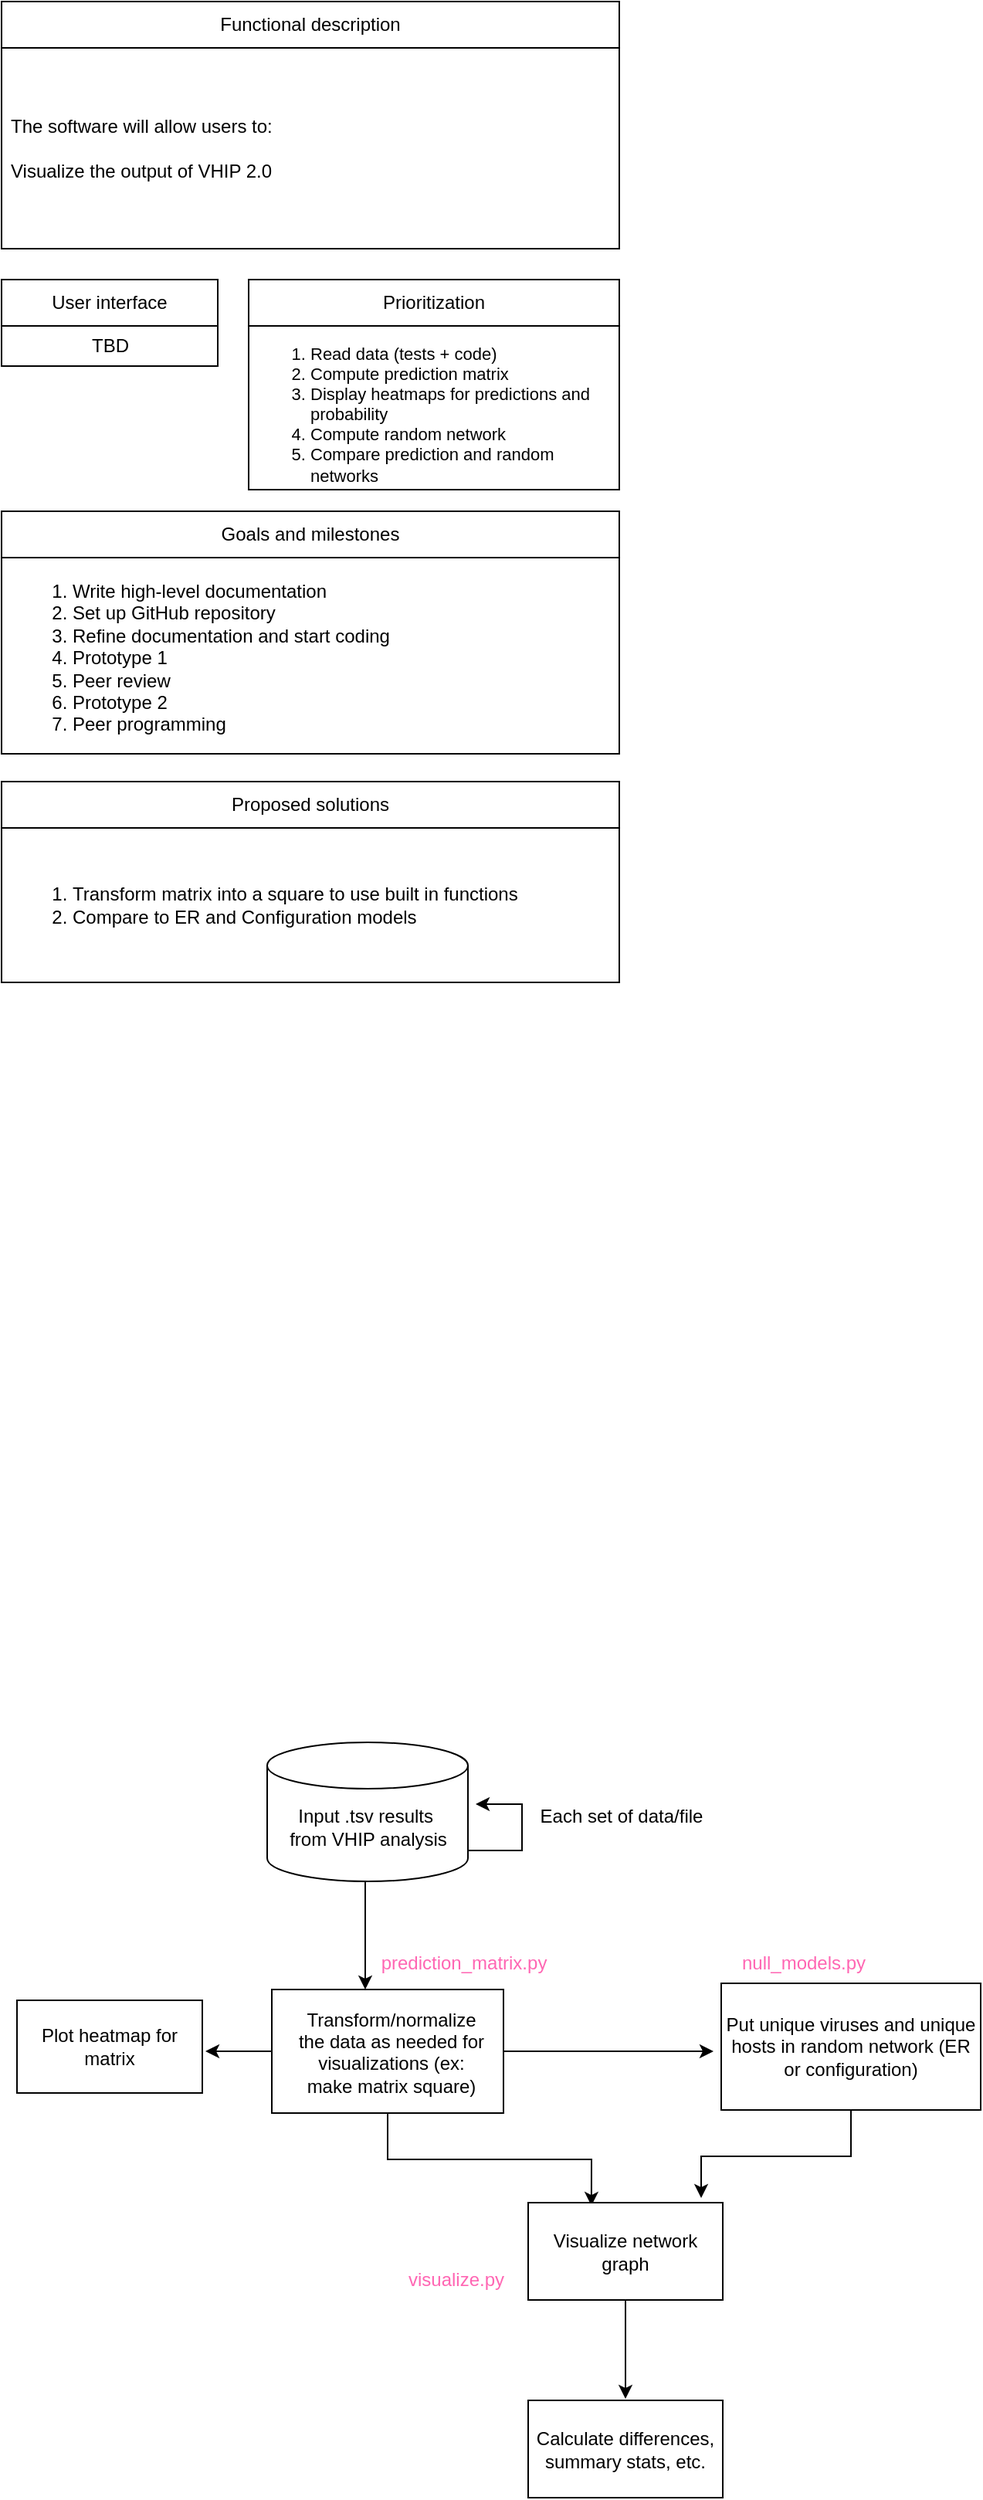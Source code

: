 <mxfile version="26.0.11">
  <diagram id="O2lLaXcDYw8-c7CT4XEb" name="Page-1">
    <mxGraphModel dx="1093" dy="666" grid="0" gridSize="10" guides="1" tooltips="1" connect="1" arrows="1" fold="1" page="1" pageScale="1" pageWidth="850" pageHeight="1100" math="0" shadow="0">
      <root>
        <mxCell id="0" />
        <mxCell id="1" parent="0" />
        <mxCell id="mqBgJv5TYNKRoa8S5Hf6-3" value="Functional description" style="swimlane;fontStyle=0;childLayout=stackLayout;horizontal=1;startSize=30;horizontalStack=0;resizeParent=1;resizeParentMax=0;resizeLast=0;collapsible=1;marginBottom=0;whiteSpace=wrap;html=1;" parent="1" vertex="1">
          <mxGeometry x="60" y="40" width="400" height="160" as="geometry" />
        </mxCell>
        <mxCell id="mqBgJv5TYNKRoa8S5Hf6-4" value="The software will allow users to:&lt;br&gt;&lt;br&gt;Visualize the output of VHIP 2.0" style="text;strokeColor=none;fillColor=none;align=left;verticalAlign=middle;spacingLeft=4;spacingRight=4;overflow=hidden;points=[[0,0.5],[1,0.5]];portConstraint=eastwest;rotatable=0;whiteSpace=wrap;html=1;" parent="mqBgJv5TYNKRoa8S5Hf6-3" vertex="1">
          <mxGeometry y="30" width="400" height="130" as="geometry" />
        </mxCell>
        <mxCell id="mqBgJv5TYNKRoa8S5Hf6-8" value="User interface" style="swimlane;fontStyle=0;childLayout=stackLayout;horizontal=1;startSize=30;horizontalStack=0;resizeParent=1;resizeParentMax=0;resizeLast=0;collapsible=1;marginBottom=0;whiteSpace=wrap;html=1;" parent="1" vertex="1">
          <mxGeometry x="60" y="220" width="140" height="56" as="geometry" />
        </mxCell>
        <mxCell id="YYpudJKREHtWwT6xUWwp-1" value="TBD" style="text;html=1;align=center;verticalAlign=middle;resizable=0;points=[];autosize=1;strokeColor=none;fillColor=none;" vertex="1" parent="mqBgJv5TYNKRoa8S5Hf6-8">
          <mxGeometry y="30" width="140" height="26" as="geometry" />
        </mxCell>
        <mxCell id="mqBgJv5TYNKRoa8S5Hf6-11" value="Prioritization" style="swimlane;fontStyle=0;childLayout=stackLayout;horizontal=1;startSize=30;horizontalStack=0;resizeParent=1;resizeParentMax=0;resizeLast=0;collapsible=1;marginBottom=0;whiteSpace=wrap;html=1;align=center;" parent="1" vertex="1">
          <mxGeometry x="220" y="220" width="240" height="136" as="geometry" />
        </mxCell>
        <mxCell id="mqBgJv5TYNKRoa8S5Hf6-12" value="&lt;ol&gt;&lt;li&gt;Read data (tests + code)&lt;/li&gt;&lt;li&gt;Compute prediction matrix&lt;/li&gt;&lt;li&gt;Display heatmaps for predictions and probability&lt;/li&gt;&lt;li&gt;Compute random network&lt;/li&gt;&lt;li&gt;Compare prediction and random networks&lt;/li&gt;&lt;/ol&gt;" style="text;strokeColor=none;fillColor=none;align=left;verticalAlign=middle;spacingLeft=0;spacingRight=0;overflow=hidden;points=[[0,0.5],[1,0.5]];portConstraint=eastwest;rotatable=0;whiteSpace=wrap;html=1;spacing=0;fontSize=11;labelPosition=center;verticalLabelPosition=middle;" parent="mqBgJv5TYNKRoa8S5Hf6-11" vertex="1">
          <mxGeometry y="30" width="240" height="106" as="geometry" />
        </mxCell>
        <mxCell id="mqBgJv5TYNKRoa8S5Hf6-13" value="Goals and milestones" style="swimlane;fontStyle=0;childLayout=stackLayout;horizontal=1;startSize=30;horizontalStack=0;resizeParent=1;resizeParentMax=0;resizeLast=0;collapsible=1;marginBottom=0;whiteSpace=wrap;html=1;align=center;" parent="1" vertex="1">
          <mxGeometry x="60" y="370" width="400" height="157" as="geometry" />
        </mxCell>
        <mxCell id="mqBgJv5TYNKRoa8S5Hf6-14" value="&lt;ol&gt;&lt;li&gt;Write high-level documentation&lt;/li&gt;&lt;li&gt;Set up GitHub repository&lt;/li&gt;&lt;li&gt;Refine documentation and start coding&lt;/li&gt;&lt;li&gt;Prototype 1&lt;/li&gt;&lt;li&gt;Peer review&lt;/li&gt;&lt;li&gt;Prototype 2&lt;/li&gt;&lt;li&gt;Peer programming&lt;/li&gt;&lt;/ol&gt;" style="text;strokeColor=none;fillColor=none;align=left;verticalAlign=middle;spacingLeft=4;spacingRight=4;overflow=hidden;points=[[0,0.5],[1,0.5]];portConstraint=eastwest;rotatable=0;whiteSpace=wrap;html=1;" parent="mqBgJv5TYNKRoa8S5Hf6-13" vertex="1">
          <mxGeometry y="30" width="400" height="127" as="geometry" />
        </mxCell>
        <mxCell id="mqBgJv5TYNKRoa8S5Hf6-15" value="Proposed solutions" style="swimlane;fontStyle=0;childLayout=stackLayout;horizontal=1;startSize=30;horizontalStack=0;resizeParent=1;resizeParentMax=0;resizeLast=0;collapsible=1;marginBottom=0;whiteSpace=wrap;html=1;align=center;" parent="1" vertex="1">
          <mxGeometry x="60" y="545" width="400" height="130" as="geometry" />
        </mxCell>
        <mxCell id="mqBgJv5TYNKRoa8S5Hf6-16" value="&lt;ol&gt;&lt;li&gt;Transform matrix into a square to use built in functions&lt;/li&gt;&lt;li&gt;Compare to ER and Configuration models&lt;/li&gt;&lt;/ol&gt;" style="text;strokeColor=none;fillColor=none;align=left;verticalAlign=middle;spacingLeft=4;spacingRight=4;overflow=hidden;points=[[0,0.5],[1,0.5]];portConstraint=eastwest;rotatable=0;whiteSpace=wrap;html=1;" parent="mqBgJv5TYNKRoa8S5Hf6-15" vertex="1">
          <mxGeometry y="30" width="400" height="100" as="geometry" />
        </mxCell>
        <mxCell id="toakUcy7GbL1Q8m2mwp7-4" value="" style="shape=cylinder3;whiteSpace=wrap;html=1;boundedLbl=1;backgroundOutline=1;size=15;" parent="1" vertex="1">
          <mxGeometry x="232" y="1167" width="130" height="90" as="geometry" />
        </mxCell>
        <mxCell id="toakUcy7GbL1Q8m2mwp7-5" value="Input .tsv&amp;nbsp;&lt;span style=&quot;background-color: transparent; color: light-dark(rgb(0, 0, 0), rgb(255, 255, 255));&quot;&gt;results&amp;nbsp;&lt;/span&gt;&lt;div&gt;&lt;span style=&quot;background-color: transparent; color: light-dark(rgb(0, 0, 0), rgb(255, 255, 255));&quot;&gt;from VHIP analysis&lt;/span&gt;&lt;/div&gt;" style="text;html=1;align=center;verticalAlign=middle;resizable=0;points=[];autosize=1;strokeColor=none;fillColor=none;" parent="1" vertex="1">
          <mxGeometry x="232" y="1202" width="130" height="40" as="geometry" />
        </mxCell>
        <mxCell id="toakUcy7GbL1Q8m2mwp7-6" value="" style="endArrow=classic;html=1;rounded=0;exitX=0.5;exitY=1;exitDx=0;exitDy=0;" parent="1" edge="1">
          <mxGeometry width="50" height="50" relative="1" as="geometry">
            <mxPoint x="295.5" y="1257" as="sourcePoint" />
            <mxPoint x="295.5" y="1327" as="targetPoint" />
          </mxGeometry>
        </mxCell>
        <mxCell id="toakUcy7GbL1Q8m2mwp7-18" style="edgeStyle=orthogonalEdgeStyle;rounded=0;orthogonalLoop=1;jettySize=auto;html=1;" parent="1" source="toakUcy7GbL1Q8m2mwp7-7" edge="1">
          <mxGeometry relative="1" as="geometry">
            <mxPoint x="521" y="1367" as="targetPoint" />
          </mxGeometry>
        </mxCell>
        <mxCell id="toakUcy7GbL1Q8m2mwp7-20" style="edgeStyle=orthogonalEdgeStyle;rounded=0;orthogonalLoop=1;jettySize=auto;html=1;entryX=0.325;entryY=0.032;entryDx=0;entryDy=0;entryPerimeter=0;" parent="1" source="toakUcy7GbL1Q8m2mwp7-7" target="toakUcy7GbL1Q8m2mwp7-12" edge="1">
          <mxGeometry relative="1" as="geometry">
            <mxPoint x="376" y="1467" as="targetPoint" />
            <Array as="points">
              <mxPoint x="310" y="1437" />
              <mxPoint x="442" y="1437" />
            </Array>
          </mxGeometry>
        </mxCell>
        <mxCell id="toakUcy7GbL1Q8m2mwp7-23" style="edgeStyle=orthogonalEdgeStyle;rounded=0;orthogonalLoop=1;jettySize=auto;html=1;" parent="1" source="toakUcy7GbL1Q8m2mwp7-7" edge="1">
          <mxGeometry relative="1" as="geometry">
            <mxPoint x="192" y="1367" as="targetPoint" />
          </mxGeometry>
        </mxCell>
        <mxCell id="toakUcy7GbL1Q8m2mwp7-7" value="" style="rounded=0;whiteSpace=wrap;html=1;" parent="1" vertex="1">
          <mxGeometry x="235" y="1327" width="150" height="80" as="geometry" />
        </mxCell>
        <mxCell id="toakUcy7GbL1Q8m2mwp7-8" value="" style="endArrow=classic;html=1;rounded=0;exitX=1;exitY=0.75;exitDx=0;exitDy=0;" parent="1" edge="1">
          <mxGeometry width="50" height="50" relative="1" as="geometry">
            <mxPoint x="362" y="1237" as="sourcePoint" />
            <mxPoint x="367" y="1207" as="targetPoint" />
            <Array as="points">
              <mxPoint x="397" y="1237" />
              <mxPoint x="397" y="1207" />
            </Array>
          </mxGeometry>
        </mxCell>
        <mxCell id="toakUcy7GbL1Q8m2mwp7-9" value="Each set of data/file&lt;div&gt;&lt;br&gt;&lt;/div&gt;" style="text;html=1;align=center;verticalAlign=middle;resizable=0;points=[];autosize=1;strokeColor=none;fillColor=none;" parent="1" vertex="1">
          <mxGeometry x="396" y="1202" width="130" height="40" as="geometry" />
        </mxCell>
        <mxCell id="toakUcy7GbL1Q8m2mwp7-10" value="Transform/normalize the data as needed for visualizations (ex: make matrix square)&lt;div&gt;&lt;br&gt;&lt;/div&gt;" style="text;html=1;align=center;verticalAlign=middle;whiteSpace=wrap;rounded=0;" parent="1" vertex="1">
          <mxGeometry x="250.5" y="1360" width="123" height="30" as="geometry" />
        </mxCell>
        <mxCell id="toakUcy7GbL1Q8m2mwp7-25" style="edgeStyle=orthogonalEdgeStyle;rounded=0;orthogonalLoop=1;jettySize=auto;html=1;" parent="1" source="toakUcy7GbL1Q8m2mwp7-12" edge="1">
          <mxGeometry relative="1" as="geometry">
            <mxPoint x="464" y="1592" as="targetPoint" />
          </mxGeometry>
        </mxCell>
        <mxCell id="toakUcy7GbL1Q8m2mwp7-12" value="Visualize network graph" style="rounded=0;whiteSpace=wrap;html=1;" parent="1" vertex="1">
          <mxGeometry x="401" y="1465" width="126" height="63" as="geometry" />
        </mxCell>
        <mxCell id="toakUcy7GbL1Q8m2mwp7-14" value="Plot heatmap for matrix" style="rounded=0;whiteSpace=wrap;html=1;" parent="1" vertex="1">
          <mxGeometry x="70" y="1334" width="120" height="60" as="geometry" />
        </mxCell>
        <mxCell id="toakUcy7GbL1Q8m2mwp7-17" value="Put unique viruses and unique hosts in random network (ER or configuration)" style="rounded=0;whiteSpace=wrap;html=1;" parent="1" vertex="1">
          <mxGeometry x="526" y="1323" width="168" height="82" as="geometry" />
        </mxCell>
        <mxCell id="toakUcy7GbL1Q8m2mwp7-22" style="edgeStyle=orthogonalEdgeStyle;rounded=0;orthogonalLoop=1;jettySize=auto;html=1;entryX=0.889;entryY=-0.048;entryDx=0;entryDy=0;entryPerimeter=0;" parent="1" source="toakUcy7GbL1Q8m2mwp7-17" target="toakUcy7GbL1Q8m2mwp7-12" edge="1">
          <mxGeometry relative="1" as="geometry" />
        </mxCell>
        <mxCell id="toakUcy7GbL1Q8m2mwp7-24" value="Calculate differences, summary stats, etc." style="rounded=0;whiteSpace=wrap;html=1;" parent="1" vertex="1">
          <mxGeometry x="401" y="1593" width="126" height="63" as="geometry" />
        </mxCell>
        <mxCell id="YYpudJKREHtWwT6xUWwp-2" value="prediction_matrix.py" style="text;html=1;align=center;verticalAlign=middle;resizable=0;points=[];autosize=1;strokeColor=none;fillColor=none;fontColor=#FF66B3;" vertex="1" parent="1">
          <mxGeometry x="296" y="1297" width="125" height="26" as="geometry" />
        </mxCell>
        <mxCell id="YYpudJKREHtWwT6xUWwp-3" value="null_models.py" style="text;html=1;align=center;verticalAlign=middle;resizable=0;points=[];autosize=1;strokeColor=none;fillColor=none;fontColor=#FF66B3;" vertex="1" parent="1">
          <mxGeometry x="530" y="1297" width="98" height="26" as="geometry" />
        </mxCell>
        <mxCell id="YYpudJKREHtWwT6xUWwp-4" value="visualize.py" style="text;html=1;align=center;verticalAlign=middle;resizable=0;points=[];autosize=1;strokeColor=none;fillColor=none;fontColor=#FF66B3;" vertex="1" parent="1">
          <mxGeometry x="314" y="1502" width="80" height="26" as="geometry" />
        </mxCell>
      </root>
    </mxGraphModel>
  </diagram>
</mxfile>
